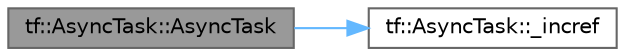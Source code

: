 digraph "tf::AsyncTask::AsyncTask"
{
 // LATEX_PDF_SIZE
  bgcolor="transparent";
  edge [fontname=Helvetica,fontsize=10,labelfontname=Helvetica,labelfontsize=10];
  node [fontname=Helvetica,fontsize=10,shape=box,height=0.2,width=0.4];
  rankdir="LR";
  Node1 [id="Node000001",label="tf::AsyncTask::AsyncTask",height=0.2,width=0.4,color="gray40", fillcolor="grey60", style="filled", fontcolor="black",tooltip=" "];
  Node1 -> Node2 [id="edge2_Node000001_Node000002",color="steelblue1",style="solid",tooltip=" "];
  Node2 [id="Node000002",label="tf::AsyncTask::_incref",height=0.2,width=0.4,color="grey40", fillcolor="white", style="filled",URL="$classtf_1_1_async_task.html#ae2eefe6ee6de4f97dd0b247b053addb1",tooltip=" "];
}
